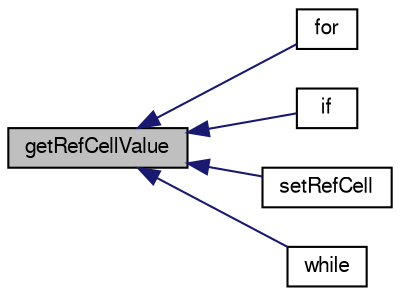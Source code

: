 digraph "getRefCellValue"
{
  bgcolor="transparent";
  edge [fontname="FreeSans",fontsize="10",labelfontname="FreeSans",labelfontsize="10"];
  node [fontname="FreeSans",fontsize="10",shape=record];
  rankdir="LR";
  Node1944 [label="getRefCellValue",height=0.2,width=0.4,color="black", fillcolor="grey75", style="filled", fontcolor="black"];
  Node1944 -> Node1945 [dir="back",color="midnightblue",fontsize="10",style="solid",fontname="FreeSans"];
  Node1945 [label="for",height=0.2,width=0.4,color="black",URL="$a38084.html#af24e97c500d159f92c281d2129a10bb0"];
  Node1944 -> Node1946 [dir="back",color="midnightblue",fontsize="10",style="solid",fontname="FreeSans"];
  Node1946 [label="if",height=0.2,width=0.4,color="black",URL="$a38072.html#ad2c73447184ec55867eae60d4f47bc84"];
  Node1944 -> Node1947 [dir="back",color="midnightblue",fontsize="10",style="solid",fontname="FreeSans"];
  Node1947 [label="setRefCell",height=0.2,width=0.4,color="black",URL="$a21124.html#a87d3286ae07e5b0442403d2fc0143d4a",tooltip="If the field needs referencing find the reference cell nearest. "];
  Node1944 -> Node1948 [dir="back",color="midnightblue",fontsize="10",style="solid",fontname="FreeSans"];
  Node1948 [label="while",height=0.2,width=0.4,color="black",URL="$a38072.html#ab13470e79e249d04c443bf59be9ff31d"];
}
